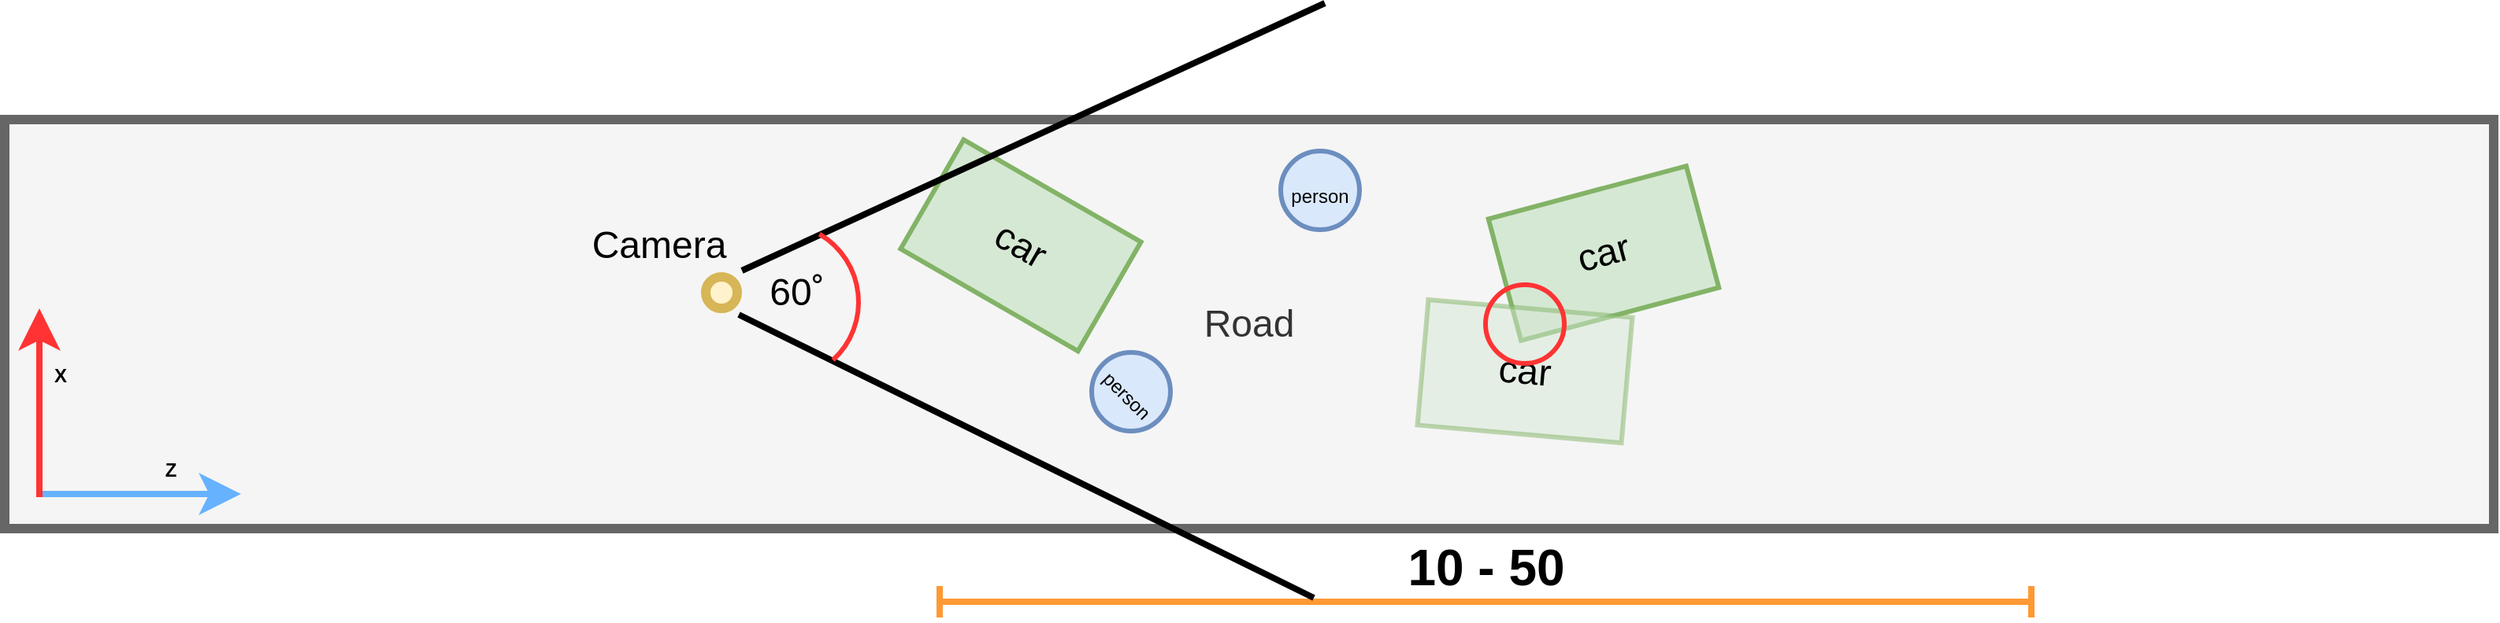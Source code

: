 <mxfile version="20.2.8" type="github">
  <diagram id="F8mZGrqC8DNlahIGpEpN" name="第 1 页">
    <mxGraphModel dx="1897" dy="1108" grid="1" gridSize="10" guides="1" tooltips="1" connect="1" arrows="1" fold="1" page="1" pageScale="1" pageWidth="1600" pageHeight="900" math="0" shadow="0">
      <root>
        <mxCell id="0" />
        <mxCell id="1" parent="0" />
        <mxCell id="fxTeVvJ60FbQIxfmeKPd-2" value="Road" style="rounded=0;whiteSpace=wrap;html=1;strokeWidth=6;fontSize=24;fillColor=#f5f5f5;fontColor=#333333;strokeColor=#666666;" vertex="1" parent="1">
          <mxGeometry x="10" y="320" width="1580" height="260" as="geometry" />
        </mxCell>
        <mxCell id="fxTeVvJ60FbQIxfmeKPd-4" value="" style="endArrow=classic;html=1;rounded=0;strokeColor=#66B2FF;strokeWidth=4;fontSize=32;startSize=4;endSize=14;targetPerimeterSpacing=4;elbow=vertical;jumpSize=6;" edge="1" parent="1">
          <mxGeometry width="50" height="50" relative="1" as="geometry">
            <mxPoint x="30" y="558" as="sourcePoint" />
            <mxPoint x="160" y="558" as="targetPoint" />
          </mxGeometry>
        </mxCell>
        <mxCell id="fxTeVvJ60FbQIxfmeKPd-5" value="" style="endArrow=classic;html=1;rounded=0;strokeColor=#FF3333;strokeWidth=4;fontSize=32;startSize=4;endSize=14;targetPerimeterSpacing=4;elbow=vertical;jumpSize=6;" edge="1" parent="1">
          <mxGeometry width="50" height="50" relative="1" as="geometry">
            <mxPoint x="32" y="560" as="sourcePoint" />
            <mxPoint x="32" y="440" as="targetPoint" />
          </mxGeometry>
        </mxCell>
        <mxCell id="fxTeVvJ60FbQIxfmeKPd-8" value="Z" style="text;html=1;align=center;verticalAlign=middle;resizable=0;points=[];autosize=1;strokeColor=none;fillColor=none;fontSize=12;fontColor=#000000;fontStyle=1" vertex="1" parent="1">
          <mxGeometry x="100" y="528" width="30" height="30" as="geometry" />
        </mxCell>
        <mxCell id="fxTeVvJ60FbQIxfmeKPd-9" value="X" style="text;html=1;align=center;verticalAlign=middle;resizable=0;points=[];autosize=1;strokeColor=none;fillColor=none;fontSize=12;fontColor=#000000;fontStyle=1" vertex="1" parent="1">
          <mxGeometry x="30" y="468" width="30" height="30" as="geometry" />
        </mxCell>
        <mxCell id="fxTeVvJ60FbQIxfmeKPd-10" value="" style="shape=crossbar;whiteSpace=wrap;html=1;rounded=1;direction=south;strokeColor=#FF9933;strokeWidth=4;fontSize=12;fontColor=#000000;rotation=90;" vertex="1" parent="1">
          <mxGeometry x="940" y="280" width="20" height="693" as="geometry" />
        </mxCell>
        <mxCell id="fxTeVvJ60FbQIxfmeKPd-11" value="" style="ellipse;whiteSpace=wrap;html=1;aspect=fixed;strokeColor=#d6b656;strokeWidth=6;fontSize=12;fillColor=#fff2cc;" vertex="1" parent="1">
          <mxGeometry x="455" y="420" width="20" height="20" as="geometry" />
        </mxCell>
        <mxCell id="fxTeVvJ60FbQIxfmeKPd-12" value="&lt;font style=&quot;font-size: 24px;&quot;&gt;Camera&lt;/font&gt;" style="text;html=1;align=center;verticalAlign=middle;resizable=0;points=[];autosize=1;strokeColor=none;fillColor=none;fontSize=12;fontColor=#000000;" vertex="1" parent="1">
          <mxGeometry x="370" y="380" width="110" height="40" as="geometry" />
        </mxCell>
        <mxCell id="fxTeVvJ60FbQIxfmeKPd-15" value="" style="endArrow=none;html=1;rounded=0;strokeColor=#000000;strokeWidth=4;fontSize=12;fontColor=#000000;startSize=4;endSize=14;targetPerimeterSpacing=4;elbow=vertical;jumpSize=6;fillColor=#f8cecc;" edge="1" parent="1">
          <mxGeometry width="50" height="50" relative="1" as="geometry">
            <mxPoint x="476" y="444" as="sourcePoint" />
            <mxPoint x="841" y="624" as="targetPoint" />
          </mxGeometry>
        </mxCell>
        <mxCell id="fxTeVvJ60FbQIxfmeKPd-16" value="car" style="rounded=0;whiteSpace=wrap;html=1;strokeColor=#82b366;strokeWidth=3;fontSize=24;fillColor=#d5e8d4;rotation=-15;" vertex="1" parent="1">
          <mxGeometry x="960" y="365" width="130" height="80" as="geometry" />
        </mxCell>
        <mxCell id="fxTeVvJ60FbQIxfmeKPd-17" value="car" style="rounded=0;whiteSpace=wrap;html=1;strokeColor=#82b366;strokeWidth=3;fontSize=24;fillColor=#d5e8d4;rotation=30;" vertex="1" parent="1">
          <mxGeometry x="590" y="360" width="130" height="80" as="geometry" />
        </mxCell>
        <mxCell id="fxTeVvJ60FbQIxfmeKPd-14" value="" style="endArrow=none;html=1;rounded=0;strokeColor=#000000;strokeWidth=4;fontSize=12;fontColor=#000000;startSize=4;endSize=14;targetPerimeterSpacing=4;elbow=vertical;jumpSize=6;fillColor=#f8cecc;" edge="1" parent="1">
          <mxGeometry width="50" height="50" relative="1" as="geometry">
            <mxPoint x="478" y="416" as="sourcePoint" />
            <mxPoint x="848" y="246" as="targetPoint" />
          </mxGeometry>
        </mxCell>
        <mxCell id="fxTeVvJ60FbQIxfmeKPd-18" value="car" style="rounded=0;whiteSpace=wrap;html=1;strokeColor=#82b366;strokeWidth=3;fontSize=24;fillColor=#d5e8d4;rotation=5;opacity=50;" vertex="1" parent="1">
          <mxGeometry x="910" y="440" width="130" height="80" as="geometry" />
        </mxCell>
        <mxCell id="fxTeVvJ60FbQIxfmeKPd-20" value="" style="ellipse;whiteSpace=wrap;html=1;aspect=fixed;rounded=1;strokeColor=#FF3333;strokeWidth=3;fontSize=12;fontColor=#000000;fillColor=none;" vertex="1" parent="1">
          <mxGeometry x="950" y="425" width="50" height="50" as="geometry" />
        </mxCell>
        <mxCell id="fxTeVvJ60FbQIxfmeKPd-21" value="&lt;font style=&quot;font-size: 32px;&quot;&gt;10 - 50&lt;/font&gt;" style="text;html=1;align=center;verticalAlign=middle;resizable=0;points=[];autosize=1;strokeColor=none;fillColor=none;fontSize=24;fontColor=#000000;fontStyle=1" vertex="1" parent="1">
          <mxGeometry x="890" y="580" width="120" height="50" as="geometry" />
        </mxCell>
        <mxCell id="fxTeVvJ60FbQIxfmeKPd-22" value="&lt;span style=&quot;font-size: 12px;&quot;&gt;person&lt;/span&gt;" style="ellipse;whiteSpace=wrap;html=1;aspect=fixed;rounded=1;strokeColor=#6c8ebf;strokeWidth=3;fontSize=24;fillColor=#dae8fc;verticalAlign=middle;" vertex="1" parent="1">
          <mxGeometry x="820" y="340" width="50" height="50" as="geometry" />
        </mxCell>
        <mxCell id="fxTeVvJ60FbQIxfmeKPd-23" value="&lt;span style=&quot;font-size: 12px;&quot;&gt;person&lt;/span&gt;" style="ellipse;whiteSpace=wrap;html=1;aspect=fixed;rounded=1;strokeColor=#6c8ebf;strokeWidth=3;fontSize=24;fillColor=#dae8fc;verticalAlign=middle;rotation=45;" vertex="1" parent="1">
          <mxGeometry x="700" y="468" width="50" height="50" as="geometry" />
        </mxCell>
        <mxCell id="fxTeVvJ60FbQIxfmeKPd-26" value="" style="verticalLabelPosition=bottom;verticalAlign=top;html=1;shape=mxgraph.basic.arc;startAngle=0.084;endAngle=0.382;rounded=1;strokeColor=#FF3333;strokeWidth=3;fontSize=12;fontColor=#000000;fillColor=none;" vertex="1" parent="1">
          <mxGeometry x="452" y="386" width="100" height="100" as="geometry" />
        </mxCell>
        <mxCell id="fxTeVvJ60FbQIxfmeKPd-27" value="&lt;font style=&quot;font-size: 24px;&quot;&gt;60˚&lt;/font&gt;" style="text;html=1;strokeColor=none;fillColor=none;align=center;verticalAlign=middle;whiteSpace=wrap;rounded=0;strokeWidth=3;fontSize=12;fontColor=#000000;" vertex="1" parent="1">
          <mxGeometry x="483" y="415" width="60" height="30" as="geometry" />
        </mxCell>
      </root>
    </mxGraphModel>
  </diagram>
</mxfile>
